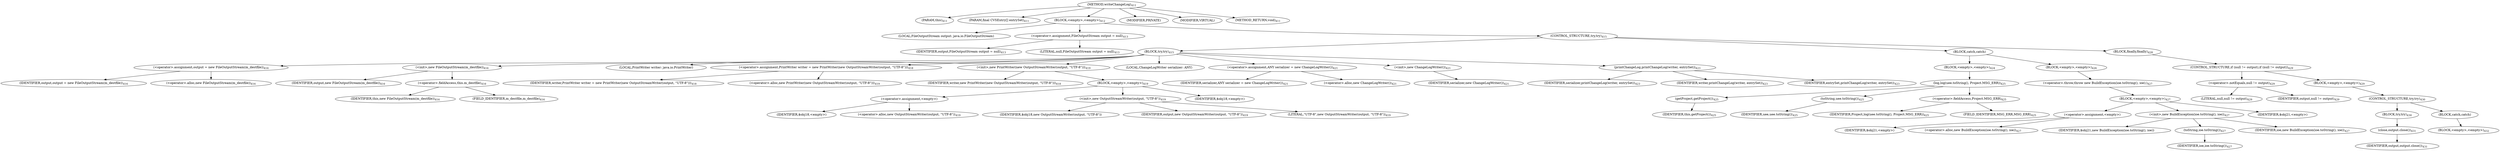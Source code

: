 digraph "writeChangeLog" {  
"680" [label = <(METHOD,writeChangeLog)<SUB>411</SUB>> ]
"38" [label = <(PARAM,this)<SUB>411</SUB>> ]
"681" [label = <(PARAM,final CVSEntry[] entrySet)<SUB>411</SUB>> ]
"682" [label = <(BLOCK,&lt;empty&gt;,&lt;empty&gt;)<SUB>412</SUB>> ]
"32" [label = <(LOCAL,FileOutputStream output: java.io.FileOutputStream)> ]
"683" [label = <(&lt;operator&gt;.assignment,FileOutputStream output = null)<SUB>413</SUB>> ]
"684" [label = <(IDENTIFIER,output,FileOutputStream output = null)<SUB>413</SUB>> ]
"685" [label = <(LITERAL,null,FileOutputStream output = null)<SUB>413</SUB>> ]
"686" [label = <(CONTROL_STRUCTURE,try,try)<SUB>415</SUB>> ]
"687" [label = <(BLOCK,try,try)<SUB>415</SUB>> ]
"688" [label = <(&lt;operator&gt;.assignment,output = new FileOutputStream(m_destfile))<SUB>416</SUB>> ]
"689" [label = <(IDENTIFIER,output,output = new FileOutputStream(m_destfile))<SUB>416</SUB>> ]
"690" [label = <(&lt;operator&gt;.alloc,new FileOutputStream(m_destfile))<SUB>416</SUB>> ]
"691" [label = <(&lt;init&gt;,new FileOutputStream(m_destfile))<SUB>416</SUB>> ]
"31" [label = <(IDENTIFIER,output,new FileOutputStream(m_destfile))<SUB>416</SUB>> ]
"692" [label = <(&lt;operator&gt;.fieldAccess,this.m_destfile)<SUB>416</SUB>> ]
"693" [label = <(IDENTIFIER,this,new FileOutputStream(m_destfile))<SUB>416</SUB>> ]
"694" [label = <(FIELD_IDENTIFIER,m_destfile,m_destfile)<SUB>416</SUB>> ]
"34" [label = <(LOCAL,PrintWriter writer: java.io.PrintWriter)> ]
"695" [label = <(&lt;operator&gt;.assignment,PrintWriter writer = new PrintWriter(new OutputStreamWriter(output, &quot;UTF-8&quot;)))<SUB>418</SUB>> ]
"696" [label = <(IDENTIFIER,writer,PrintWriter writer = new PrintWriter(new OutputStreamWriter(output, &quot;UTF-8&quot;)))<SUB>418</SUB>> ]
"697" [label = <(&lt;operator&gt;.alloc,new PrintWriter(new OutputStreamWriter(output, &quot;UTF-8&quot;)))<SUB>419</SUB>> ]
"698" [label = <(&lt;init&gt;,new PrintWriter(new OutputStreamWriter(output, &quot;UTF-8&quot;)))<SUB>419</SUB>> ]
"33" [label = <(IDENTIFIER,writer,new PrintWriter(new OutputStreamWriter(output, &quot;UTF-8&quot;)))<SUB>418</SUB>> ]
"699" [label = <(BLOCK,&lt;empty&gt;,&lt;empty&gt;)<SUB>419</SUB>> ]
"700" [label = <(&lt;operator&gt;.assignment,&lt;empty&gt;)> ]
"701" [label = <(IDENTIFIER,$obj18,&lt;empty&gt;)> ]
"702" [label = <(&lt;operator&gt;.alloc,new OutputStreamWriter(output, &quot;UTF-8&quot;))<SUB>419</SUB>> ]
"703" [label = <(&lt;init&gt;,new OutputStreamWriter(output, &quot;UTF-8&quot;))<SUB>419</SUB>> ]
"704" [label = <(IDENTIFIER,$obj18,new OutputStreamWriter(output, &quot;UTF-8&quot;))> ]
"705" [label = <(IDENTIFIER,output,new OutputStreamWriter(output, &quot;UTF-8&quot;))<SUB>419</SUB>> ]
"706" [label = <(LITERAL,&quot;UTF-8&quot;,new OutputStreamWriter(output, &quot;UTF-8&quot;))<SUB>419</SUB>> ]
"707" [label = <(IDENTIFIER,$obj18,&lt;empty&gt;)> ]
"36" [label = <(LOCAL,ChangeLogWriter serializer: ANY)> ]
"708" [label = <(&lt;operator&gt;.assignment,ANY serializer = new ChangeLogWriter())<SUB>421</SUB>> ]
"709" [label = <(IDENTIFIER,serializer,ANY serializer = new ChangeLogWriter())<SUB>421</SUB>> ]
"710" [label = <(&lt;operator&gt;.alloc,new ChangeLogWriter())<SUB>421</SUB>> ]
"711" [label = <(&lt;init&gt;,new ChangeLogWriter())<SUB>421</SUB>> ]
"35" [label = <(IDENTIFIER,serializer,new ChangeLogWriter())<SUB>421</SUB>> ]
"712" [label = <(printChangeLog,printChangeLog(writer, entrySet))<SUB>423</SUB>> ]
"713" [label = <(IDENTIFIER,serializer,printChangeLog(writer, entrySet))<SUB>423</SUB>> ]
"714" [label = <(IDENTIFIER,writer,printChangeLog(writer, entrySet))<SUB>423</SUB>> ]
"715" [label = <(IDENTIFIER,entrySet,printChangeLog(writer, entrySet))<SUB>423</SUB>> ]
"716" [label = <(BLOCK,catch,catch)> ]
"717" [label = <(BLOCK,&lt;empty&gt;,&lt;empty&gt;)<SUB>424</SUB>> ]
"718" [label = <(log,log(uee.toString(), Project.MSG_ERR))<SUB>425</SUB>> ]
"719" [label = <(getProject,getProject())<SUB>425</SUB>> ]
"37" [label = <(IDENTIFIER,this,getProject())<SUB>425</SUB>> ]
"720" [label = <(toString,uee.toString())<SUB>425</SUB>> ]
"721" [label = <(IDENTIFIER,uee,uee.toString())<SUB>425</SUB>> ]
"722" [label = <(&lt;operator&gt;.fieldAccess,Project.MSG_ERR)<SUB>425</SUB>> ]
"723" [label = <(IDENTIFIER,Project,log(uee.toString(), Project.MSG_ERR))<SUB>425</SUB>> ]
"724" [label = <(FIELD_IDENTIFIER,MSG_ERR,MSG_ERR)<SUB>425</SUB>> ]
"725" [label = <(BLOCK,&lt;empty&gt;,&lt;empty&gt;)<SUB>426</SUB>> ]
"726" [label = <(&lt;operator&gt;.throw,throw new BuildException(ioe.toString(), ioe);)<SUB>427</SUB>> ]
"727" [label = <(BLOCK,&lt;empty&gt;,&lt;empty&gt;)<SUB>427</SUB>> ]
"728" [label = <(&lt;operator&gt;.assignment,&lt;empty&gt;)> ]
"729" [label = <(IDENTIFIER,$obj21,&lt;empty&gt;)> ]
"730" [label = <(&lt;operator&gt;.alloc,new BuildException(ioe.toString(), ioe))<SUB>427</SUB>> ]
"731" [label = <(&lt;init&gt;,new BuildException(ioe.toString(), ioe))<SUB>427</SUB>> ]
"732" [label = <(IDENTIFIER,$obj21,new BuildException(ioe.toString(), ioe))> ]
"733" [label = <(toString,ioe.toString())<SUB>427</SUB>> ]
"734" [label = <(IDENTIFIER,ioe,ioe.toString())<SUB>427</SUB>> ]
"735" [label = <(IDENTIFIER,ioe,new BuildException(ioe.toString(), ioe))<SUB>427</SUB>> ]
"736" [label = <(IDENTIFIER,$obj21,&lt;empty&gt;)> ]
"737" [label = <(BLOCK,finally,finally)<SUB>428</SUB>> ]
"738" [label = <(CONTROL_STRUCTURE,if (null != output),if (null != output))<SUB>429</SUB>> ]
"739" [label = <(&lt;operator&gt;.notEquals,null != output)<SUB>429</SUB>> ]
"740" [label = <(LITERAL,null,null != output)<SUB>429</SUB>> ]
"741" [label = <(IDENTIFIER,output,null != output)<SUB>429</SUB>> ]
"742" [label = <(BLOCK,&lt;empty&gt;,&lt;empty&gt;)<SUB>429</SUB>> ]
"743" [label = <(CONTROL_STRUCTURE,try,try)<SUB>430</SUB>> ]
"744" [label = <(BLOCK,try,try)<SUB>430</SUB>> ]
"745" [label = <(close,output.close())<SUB>431</SUB>> ]
"746" [label = <(IDENTIFIER,output,output.close())<SUB>431</SUB>> ]
"747" [label = <(BLOCK,catch,catch)> ]
"748" [label = <(BLOCK,&lt;empty&gt;,&lt;empty&gt;)<SUB>432</SUB>> ]
"749" [label = <(MODIFIER,PRIVATE)> ]
"750" [label = <(MODIFIER,VIRTUAL)> ]
"751" [label = <(METHOD_RETURN,void)<SUB>411</SUB>> ]
  "680" -> "38" 
  "680" -> "681" 
  "680" -> "682" 
  "680" -> "749" 
  "680" -> "750" 
  "680" -> "751" 
  "682" -> "32" 
  "682" -> "683" 
  "682" -> "686" 
  "683" -> "684" 
  "683" -> "685" 
  "686" -> "687" 
  "686" -> "716" 
  "686" -> "737" 
  "687" -> "688" 
  "687" -> "691" 
  "687" -> "34" 
  "687" -> "695" 
  "687" -> "698" 
  "687" -> "36" 
  "687" -> "708" 
  "687" -> "711" 
  "687" -> "712" 
  "688" -> "689" 
  "688" -> "690" 
  "691" -> "31" 
  "691" -> "692" 
  "692" -> "693" 
  "692" -> "694" 
  "695" -> "696" 
  "695" -> "697" 
  "698" -> "33" 
  "698" -> "699" 
  "699" -> "700" 
  "699" -> "703" 
  "699" -> "707" 
  "700" -> "701" 
  "700" -> "702" 
  "703" -> "704" 
  "703" -> "705" 
  "703" -> "706" 
  "708" -> "709" 
  "708" -> "710" 
  "711" -> "35" 
  "712" -> "713" 
  "712" -> "714" 
  "712" -> "715" 
  "716" -> "717" 
  "716" -> "725" 
  "717" -> "718" 
  "718" -> "719" 
  "718" -> "720" 
  "718" -> "722" 
  "719" -> "37" 
  "720" -> "721" 
  "722" -> "723" 
  "722" -> "724" 
  "725" -> "726" 
  "726" -> "727" 
  "727" -> "728" 
  "727" -> "731" 
  "727" -> "736" 
  "728" -> "729" 
  "728" -> "730" 
  "731" -> "732" 
  "731" -> "733" 
  "731" -> "735" 
  "733" -> "734" 
  "737" -> "738" 
  "738" -> "739" 
  "738" -> "742" 
  "739" -> "740" 
  "739" -> "741" 
  "742" -> "743" 
  "743" -> "744" 
  "743" -> "747" 
  "744" -> "745" 
  "745" -> "746" 
  "747" -> "748" 
}
